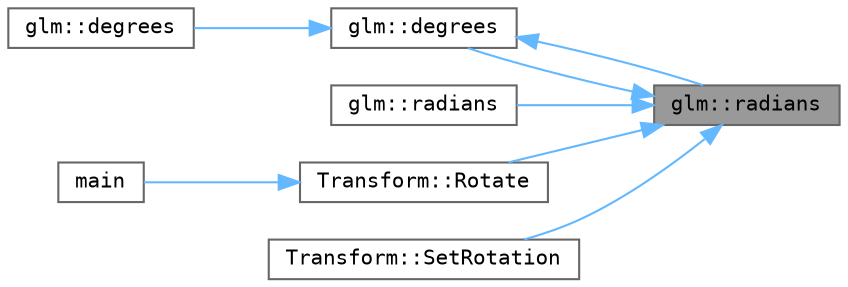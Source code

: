 digraph "glm::radians"
{
 // LATEX_PDF_SIZE
  bgcolor="transparent";
  edge [fontname=Terminal,fontsize=10,labelfontname=Helvetica,labelfontsize=10];
  node [fontname=Terminal,fontsize=10,shape=box,height=0.2,width=0.4];
  rankdir="RL";
  Node1 [label="glm::radians",height=0.2,width=0.4,color="gray40", fillcolor="grey60", style="filled", fontcolor="black",tooltip=" "];
  Node1 -> Node2 [dir="back",color="steelblue1",style="solid"];
  Node2 [label="glm::degrees",height=0.2,width=0.4,color="grey40", fillcolor="white", style="filled",URL="$namespaceglm.html#a8a6fe45ac1da0ac1023bab706a675413",tooltip=" "];
  Node2 -> Node3 [dir="back",color="steelblue1",style="solid"];
  Node3 [label="glm::degrees",height=0.2,width=0.4,color="grey40", fillcolor="white", style="filled",URL="$group__core__func__trigonometric.html#gabff4298ebb593b4f7d62daafa63a755e",tooltip=" "];
  Node2 -> Node1 [dir="back",color="steelblue1",style="solid"];
  Node1 -> Node4 [dir="back",color="steelblue1",style="solid"];
  Node4 [label="glm::radians",height=0.2,width=0.4,color="grey40", fillcolor="white", style="filled",URL="$group__core__func__trigonometric.html#ga61d7a85a28a34160012c115dc8685d71",tooltip=" "];
  Node1 -> Node5 [dir="back",color="steelblue1",style="solid"];
  Node5 [label="Transform::Rotate",height=0.2,width=0.4,color="grey40", fillcolor="white", style="filled",URL="$class_transform.html#ac8dbabcac850603bac784cd464eaf3bf",tooltip="Rotates our matrix"];
  Node5 -> Node6 [dir="back",color="steelblue1",style="solid"];
  Node6 [label="main",height=0.2,width=0.4,color="grey40", fillcolor="white", style="filled",URL="$main_8cpp.html#ae66f6b31b5ad750f1fe042a706a4e3d4",tooltip=" "];
  Node1 -> Node7 [dir="back",color="steelblue1",style="solid"];
  Node7 [label="Transform::SetRotation",height=0.2,width=0.4,color="grey40", fillcolor="white", style="filled",URL="$class_transform.html#a1733e406f53752ef367d7bfa15713a75",tooltip="Set the rotation of our matrix"];
}
